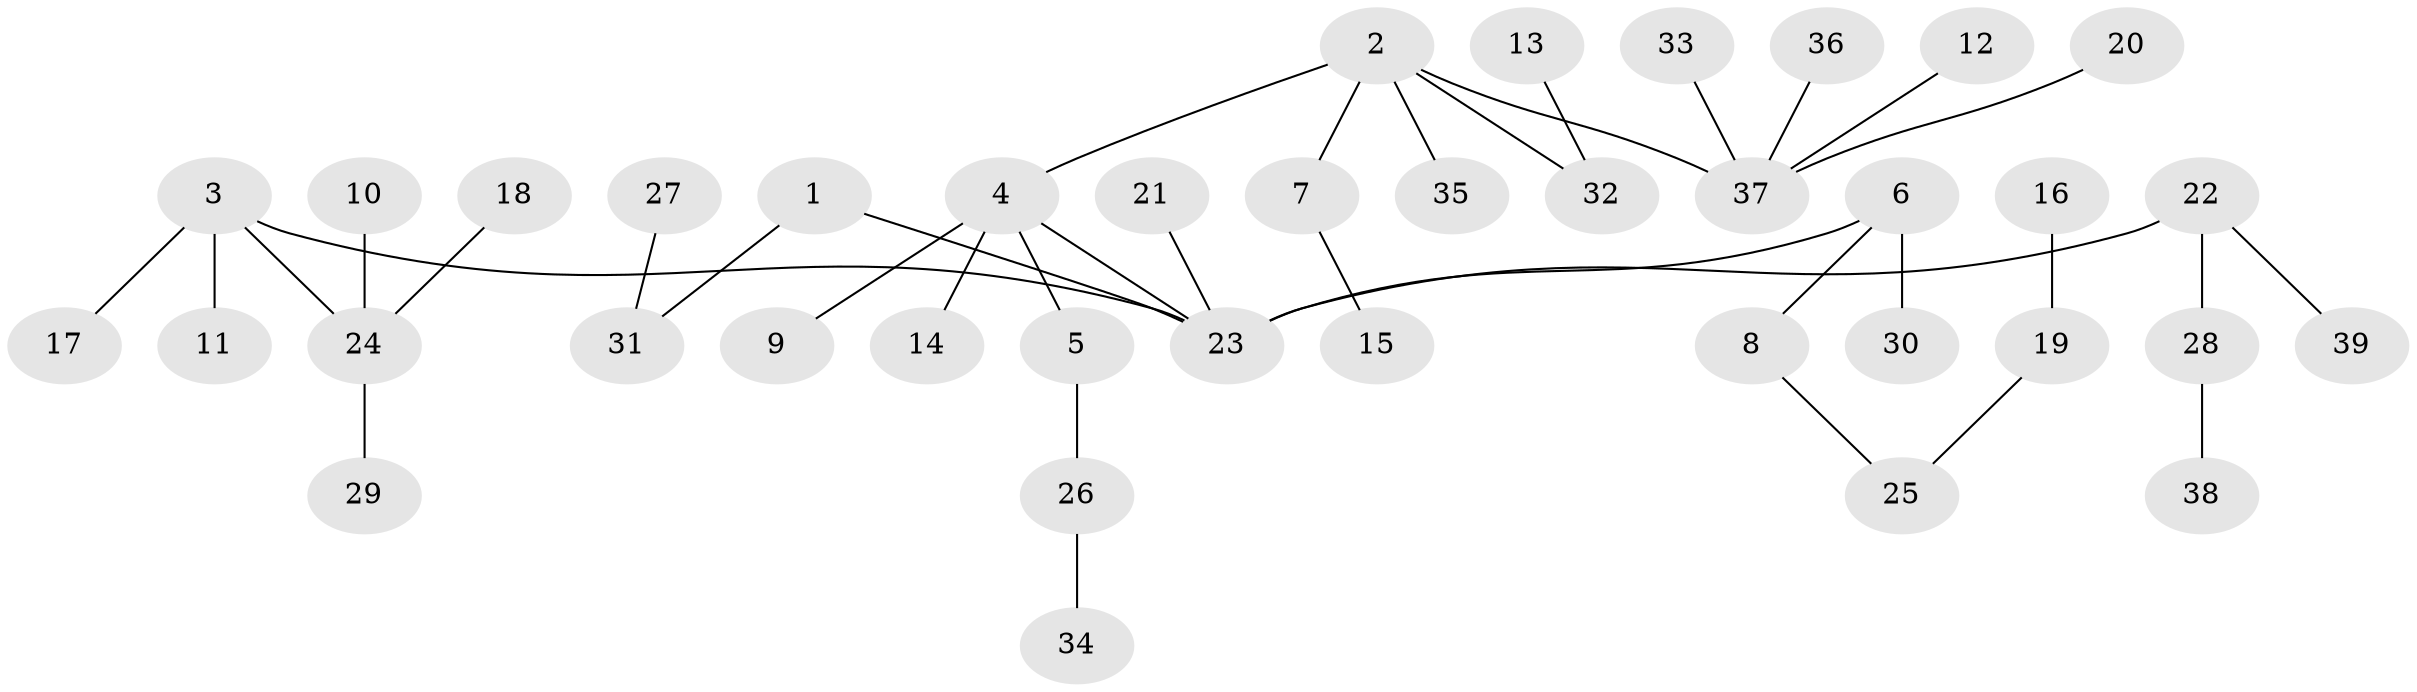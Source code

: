 // original degree distribution, {5: 0.02564102564102564, 3: 0.15384615384615385, 4: 0.02564102564102564, 2: 0.2948717948717949, 6: 0.038461538461538464, 1: 0.46153846153846156}
// Generated by graph-tools (version 1.1) at 2025/26/03/09/25 03:26:30]
// undirected, 39 vertices, 38 edges
graph export_dot {
graph [start="1"]
  node [color=gray90,style=filled];
  1;
  2;
  3;
  4;
  5;
  6;
  7;
  8;
  9;
  10;
  11;
  12;
  13;
  14;
  15;
  16;
  17;
  18;
  19;
  20;
  21;
  22;
  23;
  24;
  25;
  26;
  27;
  28;
  29;
  30;
  31;
  32;
  33;
  34;
  35;
  36;
  37;
  38;
  39;
  1 -- 23 [weight=1.0];
  1 -- 31 [weight=1.0];
  2 -- 4 [weight=1.0];
  2 -- 7 [weight=1.0];
  2 -- 32 [weight=1.0];
  2 -- 35 [weight=1.0];
  2 -- 37 [weight=1.0];
  3 -- 11 [weight=1.0];
  3 -- 17 [weight=1.0];
  3 -- 23 [weight=1.0];
  3 -- 24 [weight=1.0];
  4 -- 5 [weight=1.0];
  4 -- 9 [weight=1.0];
  4 -- 14 [weight=1.0];
  4 -- 23 [weight=1.0];
  5 -- 26 [weight=1.0];
  6 -- 8 [weight=1.0];
  6 -- 23 [weight=1.0];
  6 -- 30 [weight=1.0];
  7 -- 15 [weight=1.0];
  8 -- 25 [weight=1.0];
  10 -- 24 [weight=1.0];
  12 -- 37 [weight=1.0];
  13 -- 32 [weight=1.0];
  16 -- 19 [weight=1.0];
  18 -- 24 [weight=1.0];
  19 -- 25 [weight=1.0];
  20 -- 37 [weight=1.0];
  21 -- 23 [weight=1.0];
  22 -- 23 [weight=1.0];
  22 -- 28 [weight=1.0];
  22 -- 39 [weight=1.0];
  24 -- 29 [weight=1.0];
  26 -- 34 [weight=1.0];
  27 -- 31 [weight=1.0];
  28 -- 38 [weight=1.0];
  33 -- 37 [weight=1.0];
  36 -- 37 [weight=1.0];
}

